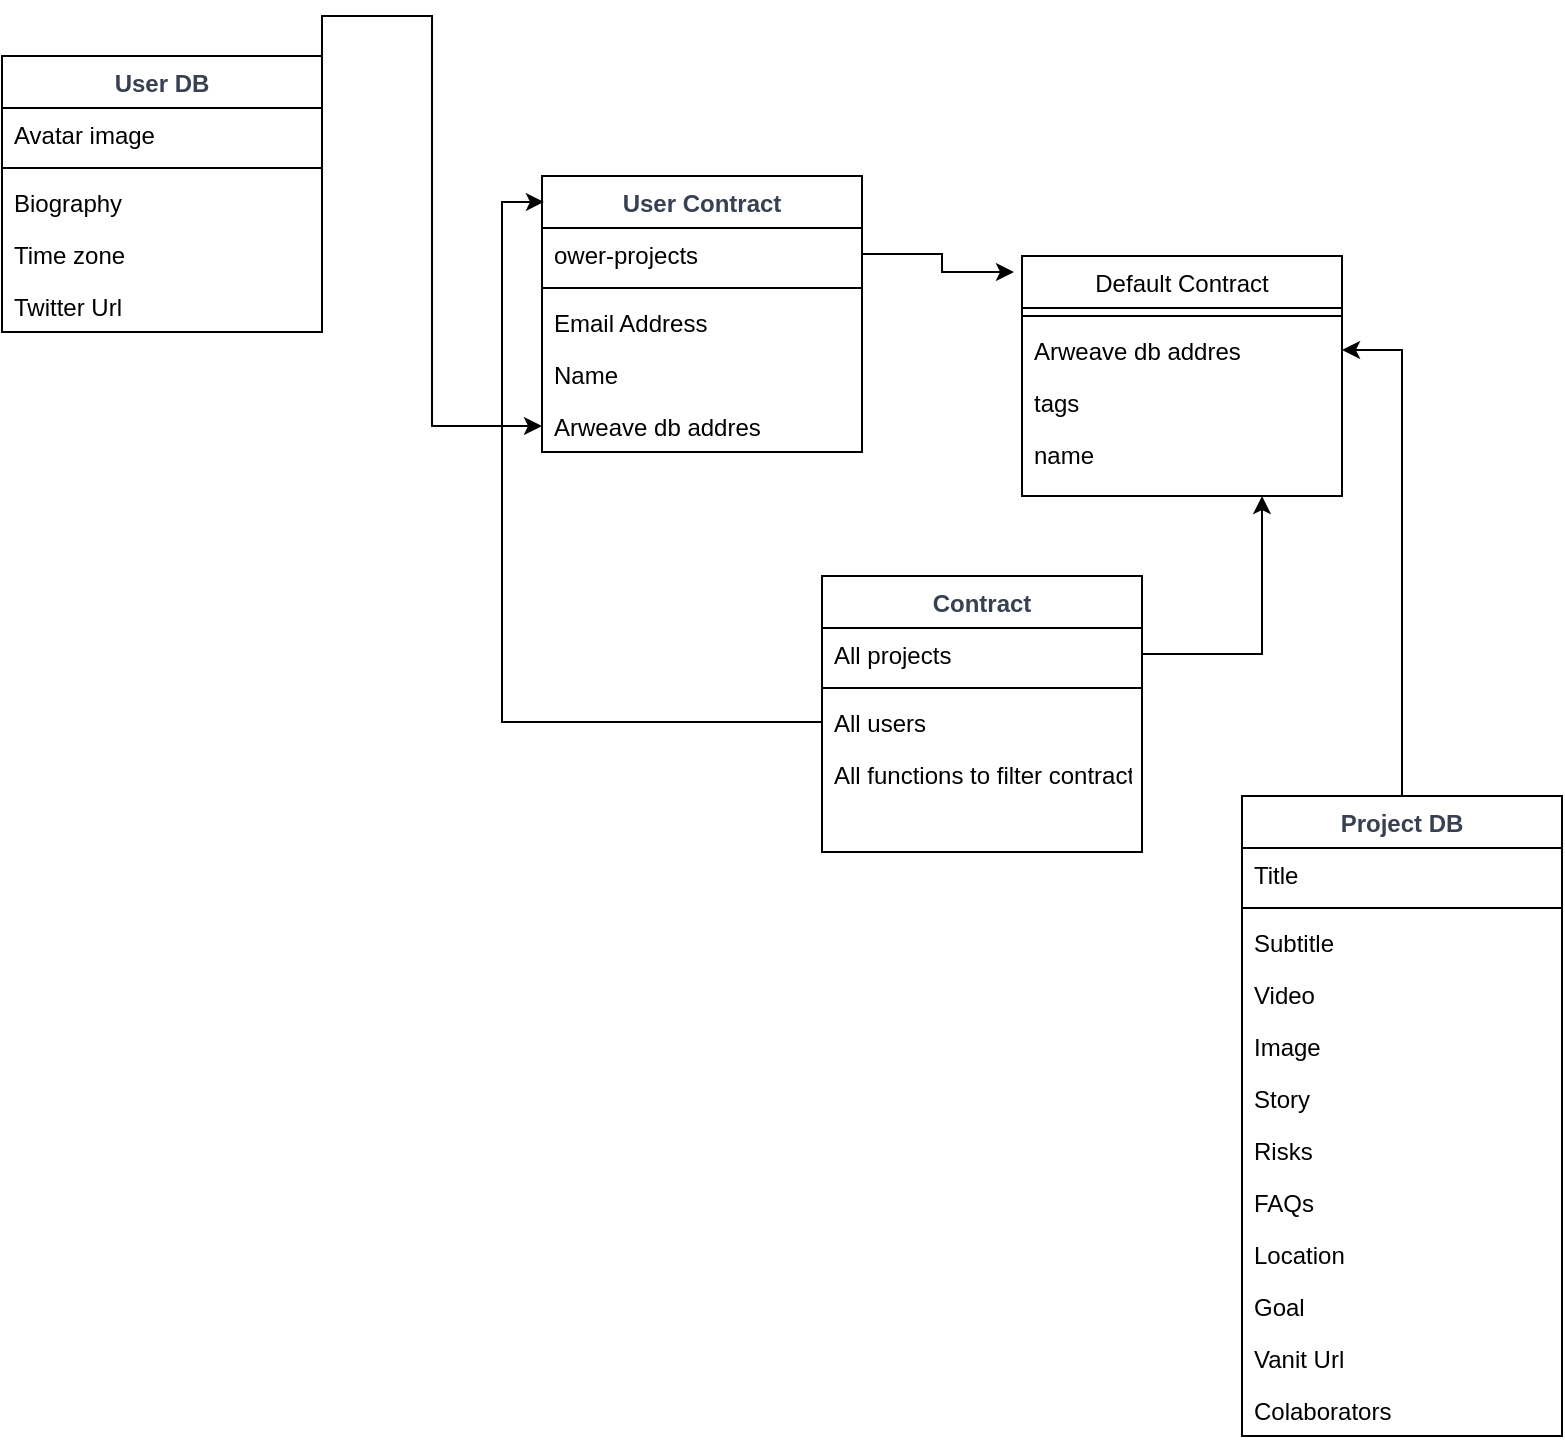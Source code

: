 <mxfile version="23.1.5" type="github">
  <diagram id="C5RBs43oDa-KdzZeNtuy" name="Page-1">
    <mxGraphModel dx="1257" dy="1849" grid="1" gridSize="10" guides="1" tooltips="1" connect="1" arrows="1" fold="1" page="1" pageScale="1" pageWidth="827" pageHeight="1169" math="0" shadow="0">
      <root>
        <mxCell id="WIyWlLk6GJQsqaUBKTNV-0" />
        <mxCell id="WIyWlLk6GJQsqaUBKTNV-1" parent="WIyWlLk6GJQsqaUBKTNV-0" />
        <mxCell id="zkfFHV4jXpPFQw0GAbJ--0" value="User Contract" style="swimlane;fontStyle=1;align=center;verticalAlign=top;childLayout=stackLayout;horizontal=1;startSize=26;horizontalStack=0;resizeParent=1;resizeLast=0;collapsible=1;marginBottom=0;rounded=0;shadow=0;strokeWidth=1;fontColor=#374151;" parent="WIyWlLk6GJQsqaUBKTNV-1" vertex="1">
          <mxGeometry x="280" y="80" width="160" height="138" as="geometry">
            <mxRectangle x="230" y="140" width="160" height="26" as="alternateBounds" />
          </mxGeometry>
        </mxCell>
        <mxCell id="zkfFHV4jXpPFQw0GAbJ--2" value="ower-projects" style="text;align=left;verticalAlign=top;spacingLeft=4;spacingRight=4;overflow=hidden;rotatable=0;points=[[0,0.5],[1,0.5]];portConstraint=eastwest;rounded=0;shadow=0;html=0;" parent="zkfFHV4jXpPFQw0GAbJ--0" vertex="1">
          <mxGeometry y="26" width="160" height="26" as="geometry" />
        </mxCell>
        <mxCell id="zkfFHV4jXpPFQw0GAbJ--4" value="" style="line;html=1;strokeWidth=1;align=left;verticalAlign=middle;spacingTop=-1;spacingLeft=3;spacingRight=3;rotatable=0;labelPosition=right;points=[];portConstraint=eastwest;" parent="zkfFHV4jXpPFQw0GAbJ--0" vertex="1">
          <mxGeometry y="52" width="160" height="8" as="geometry" />
        </mxCell>
        <mxCell id="zkfFHV4jXpPFQw0GAbJ--3" value="Email Address" style="text;align=left;verticalAlign=top;spacingLeft=4;spacingRight=4;overflow=hidden;rotatable=0;points=[[0,0.5],[1,0.5]];portConstraint=eastwest;rounded=0;shadow=0;html=0;" parent="zkfFHV4jXpPFQw0GAbJ--0" vertex="1">
          <mxGeometry y="60" width="160" height="26" as="geometry" />
        </mxCell>
        <mxCell id="zkfFHV4jXpPFQw0GAbJ--1" value="Name" style="text;align=left;verticalAlign=top;spacingLeft=4;spacingRight=4;overflow=hidden;rotatable=0;points=[[0,0.5],[1,0.5]];portConstraint=eastwest;" parent="zkfFHV4jXpPFQw0GAbJ--0" vertex="1">
          <mxGeometry y="86" width="160" height="26" as="geometry" />
        </mxCell>
        <mxCell id="7fQ83BGck2rL_W8TUaMP-4" value="Arweave db addres" style="text;align=left;verticalAlign=top;spacingLeft=4;spacingRight=4;overflow=hidden;rotatable=0;points=[[0,0.5],[1,0.5]];portConstraint=eastwest;rounded=0;shadow=0;html=0;" vertex="1" parent="zkfFHV4jXpPFQw0GAbJ--0">
          <mxGeometry y="112" width="160" height="26" as="geometry" />
        </mxCell>
        <mxCell id="zkfFHV4jXpPFQw0GAbJ--17" value="Default Contract" style="swimlane;fontStyle=0;align=center;verticalAlign=top;childLayout=stackLayout;horizontal=1;startSize=26;horizontalStack=0;resizeParent=1;resizeLast=0;collapsible=1;marginBottom=0;rounded=0;shadow=0;strokeWidth=1;" parent="WIyWlLk6GJQsqaUBKTNV-1" vertex="1">
          <mxGeometry x="520" y="120" width="160" height="120" as="geometry">
            <mxRectangle x="550" y="140" width="160" height="26" as="alternateBounds" />
          </mxGeometry>
        </mxCell>
        <mxCell id="zkfFHV4jXpPFQw0GAbJ--23" value="" style="line;html=1;strokeWidth=1;align=left;verticalAlign=middle;spacingTop=-1;spacingLeft=3;spacingRight=3;rotatable=0;labelPosition=right;points=[];portConstraint=eastwest;" parent="zkfFHV4jXpPFQw0GAbJ--17" vertex="1">
          <mxGeometry y="26" width="160" height="8" as="geometry" />
        </mxCell>
        <mxCell id="7fQ83BGck2rL_W8TUaMP-2" value="Arweave db addres" style="text;align=left;verticalAlign=top;spacingLeft=4;spacingRight=4;overflow=hidden;rotatable=0;points=[[0,0.5],[1,0.5]];portConstraint=eastwest;rounded=0;shadow=0;html=0;" vertex="1" parent="zkfFHV4jXpPFQw0GAbJ--17">
          <mxGeometry y="34" width="160" height="26" as="geometry" />
        </mxCell>
        <mxCell id="7fQ83BGck2rL_W8TUaMP-12" value="tags" style="text;align=left;verticalAlign=top;spacingLeft=4;spacingRight=4;overflow=hidden;rotatable=0;points=[[0,0.5],[1,0.5]];portConstraint=eastwest;rounded=0;shadow=0;html=0;" vertex="1" parent="zkfFHV4jXpPFQw0GAbJ--17">
          <mxGeometry y="60" width="160" height="26" as="geometry" />
        </mxCell>
        <mxCell id="7fQ83BGck2rL_W8TUaMP-13" value="name" style="text;align=left;verticalAlign=top;spacingLeft=4;spacingRight=4;overflow=hidden;rotatable=0;points=[[0,0.5],[1,0.5]];portConstraint=eastwest;rounded=0;shadow=0;html=0;" vertex="1" parent="zkfFHV4jXpPFQw0GAbJ--17">
          <mxGeometry y="86" width="160" height="26" as="geometry" />
        </mxCell>
        <mxCell id="7fQ83BGck2rL_W8TUaMP-0" style="edgeStyle=orthogonalEdgeStyle;rounded=0;orthogonalLoop=1;jettySize=auto;html=1;entryX=-0.025;entryY=0.067;entryDx=0;entryDy=0;entryPerimeter=0;" edge="1" parent="WIyWlLk6GJQsqaUBKTNV-1" source="zkfFHV4jXpPFQw0GAbJ--2" target="zkfFHV4jXpPFQw0GAbJ--17">
          <mxGeometry relative="1" as="geometry">
            <mxPoint x="520" y="150" as="targetPoint" />
          </mxGeometry>
        </mxCell>
        <mxCell id="7fQ83BGck2rL_W8TUaMP-5" value="Contract" style="swimlane;fontStyle=1;align=center;verticalAlign=top;childLayout=stackLayout;horizontal=1;startSize=26;horizontalStack=0;resizeParent=1;resizeLast=0;collapsible=1;marginBottom=0;rounded=0;shadow=0;strokeWidth=1;fontColor=#374151;" vertex="1" parent="WIyWlLk6GJQsqaUBKTNV-1">
          <mxGeometry x="420" y="280" width="160" height="138" as="geometry">
            <mxRectangle x="230" y="140" width="160" height="26" as="alternateBounds" />
          </mxGeometry>
        </mxCell>
        <mxCell id="7fQ83BGck2rL_W8TUaMP-6" value="All projects" style="text;align=left;verticalAlign=top;spacingLeft=4;spacingRight=4;overflow=hidden;rotatable=0;points=[[0,0.5],[1,0.5]];portConstraint=eastwest;rounded=0;shadow=0;html=0;" vertex="1" parent="7fQ83BGck2rL_W8TUaMP-5">
          <mxGeometry y="26" width="160" height="26" as="geometry" />
        </mxCell>
        <mxCell id="7fQ83BGck2rL_W8TUaMP-7" value="" style="line;html=1;strokeWidth=1;align=left;verticalAlign=middle;spacingTop=-1;spacingLeft=3;spacingRight=3;rotatable=0;labelPosition=right;points=[];portConstraint=eastwest;" vertex="1" parent="7fQ83BGck2rL_W8TUaMP-5">
          <mxGeometry y="52" width="160" height="8" as="geometry" />
        </mxCell>
        <mxCell id="7fQ83BGck2rL_W8TUaMP-8" value="All users" style="text;align=left;verticalAlign=top;spacingLeft=4;spacingRight=4;overflow=hidden;rotatable=0;points=[[0,0.5],[1,0.5]];portConstraint=eastwest;rounded=0;shadow=0;html=0;" vertex="1" parent="7fQ83BGck2rL_W8TUaMP-5">
          <mxGeometry y="60" width="160" height="26" as="geometry" />
        </mxCell>
        <mxCell id="7fQ83BGck2rL_W8TUaMP-10" value="All functions to filter contract" style="text;align=left;verticalAlign=top;spacingLeft=4;spacingRight=4;overflow=hidden;rotatable=0;points=[[0,0.5],[1,0.5]];portConstraint=eastwest;rounded=0;shadow=0;html=0;" vertex="1" parent="7fQ83BGck2rL_W8TUaMP-5">
          <mxGeometry y="86" width="160" height="26" as="geometry" />
        </mxCell>
        <mxCell id="7fQ83BGck2rL_W8TUaMP-11" style="edgeStyle=orthogonalEdgeStyle;rounded=0;orthogonalLoop=1;jettySize=auto;html=1;entryX=0.75;entryY=1;entryDx=0;entryDy=0;" edge="1" parent="WIyWlLk6GJQsqaUBKTNV-1" source="7fQ83BGck2rL_W8TUaMP-6" target="zkfFHV4jXpPFQw0GAbJ--17">
          <mxGeometry relative="1" as="geometry" />
        </mxCell>
        <mxCell id="7fQ83BGck2rL_W8TUaMP-15" style="edgeStyle=orthogonalEdgeStyle;rounded=0;orthogonalLoop=1;jettySize=auto;html=1;exitX=0;exitY=0.5;exitDx=0;exitDy=0;entryX=0.006;entryY=0.094;entryDx=0;entryDy=0;entryPerimeter=0;" edge="1" parent="WIyWlLk6GJQsqaUBKTNV-1" source="7fQ83BGck2rL_W8TUaMP-8" target="zkfFHV4jXpPFQw0GAbJ--0">
          <mxGeometry relative="1" as="geometry" />
        </mxCell>
        <mxCell id="7fQ83BGck2rL_W8TUaMP-29" style="edgeStyle=orthogonalEdgeStyle;rounded=0;orthogonalLoop=1;jettySize=auto;html=1;exitX=0.5;exitY=0;exitDx=0;exitDy=0;entryX=1;entryY=0.5;entryDx=0;entryDy=0;" edge="1" parent="WIyWlLk6GJQsqaUBKTNV-1" source="7fQ83BGck2rL_W8TUaMP-16" target="7fQ83BGck2rL_W8TUaMP-2">
          <mxGeometry relative="1" as="geometry" />
        </mxCell>
        <mxCell id="7fQ83BGck2rL_W8TUaMP-16" value="Project DB" style="swimlane;fontStyle=1;align=center;verticalAlign=top;childLayout=stackLayout;horizontal=1;startSize=26;horizontalStack=0;resizeParent=1;resizeLast=0;collapsible=1;marginBottom=0;rounded=0;shadow=0;strokeWidth=1;fontColor=#374151;" vertex="1" parent="WIyWlLk6GJQsqaUBKTNV-1">
          <mxGeometry x="630" y="390" width="160" height="320" as="geometry">
            <mxRectangle x="230" y="140" width="160" height="26" as="alternateBounds" />
          </mxGeometry>
        </mxCell>
        <mxCell id="7fQ83BGck2rL_W8TUaMP-17" value="Title" style="text;align=left;verticalAlign=top;spacingLeft=4;spacingRight=4;overflow=hidden;rotatable=0;points=[[0,0.5],[1,0.5]];portConstraint=eastwest;rounded=0;shadow=0;html=0;" vertex="1" parent="7fQ83BGck2rL_W8TUaMP-16">
          <mxGeometry y="26" width="160" height="26" as="geometry" />
        </mxCell>
        <mxCell id="7fQ83BGck2rL_W8TUaMP-18" value="" style="line;html=1;strokeWidth=1;align=left;verticalAlign=middle;spacingTop=-1;spacingLeft=3;spacingRight=3;rotatable=0;labelPosition=right;points=[];portConstraint=eastwest;" vertex="1" parent="7fQ83BGck2rL_W8TUaMP-16">
          <mxGeometry y="52" width="160" height="8" as="geometry" />
        </mxCell>
        <mxCell id="7fQ83BGck2rL_W8TUaMP-19" value="Subtitle" style="text;align=left;verticalAlign=top;spacingLeft=4;spacingRight=4;overflow=hidden;rotatable=0;points=[[0,0.5],[1,0.5]];portConstraint=eastwest;rounded=0;shadow=0;html=0;" vertex="1" parent="7fQ83BGck2rL_W8TUaMP-16">
          <mxGeometry y="60" width="160" height="26" as="geometry" />
        </mxCell>
        <mxCell id="7fQ83BGck2rL_W8TUaMP-20" value="Video" style="text;align=left;verticalAlign=top;spacingLeft=4;spacingRight=4;overflow=hidden;rotatable=0;points=[[0,0.5],[1,0.5]];portConstraint=eastwest;rounded=0;shadow=0;html=0;" vertex="1" parent="7fQ83BGck2rL_W8TUaMP-16">
          <mxGeometry y="86" width="160" height="26" as="geometry" />
        </mxCell>
        <mxCell id="7fQ83BGck2rL_W8TUaMP-21" value="Image" style="text;align=left;verticalAlign=top;spacingLeft=4;spacingRight=4;overflow=hidden;rotatable=0;points=[[0,0.5],[1,0.5]];portConstraint=eastwest;rounded=0;shadow=0;html=0;" vertex="1" parent="7fQ83BGck2rL_W8TUaMP-16">
          <mxGeometry y="112" width="160" height="26" as="geometry" />
        </mxCell>
        <mxCell id="7fQ83BGck2rL_W8TUaMP-22" value="Story" style="text;align=left;verticalAlign=top;spacingLeft=4;spacingRight=4;overflow=hidden;rotatable=0;points=[[0,0.5],[1,0.5]];portConstraint=eastwest;rounded=0;shadow=0;html=0;" vertex="1" parent="7fQ83BGck2rL_W8TUaMP-16">
          <mxGeometry y="138" width="160" height="26" as="geometry" />
        </mxCell>
        <mxCell id="7fQ83BGck2rL_W8TUaMP-23" value="Risks" style="text;align=left;verticalAlign=top;spacingLeft=4;spacingRight=4;overflow=hidden;rotatable=0;points=[[0,0.5],[1,0.5]];portConstraint=eastwest;rounded=0;shadow=0;html=0;" vertex="1" parent="7fQ83BGck2rL_W8TUaMP-16">
          <mxGeometry y="164" width="160" height="26" as="geometry" />
        </mxCell>
        <mxCell id="7fQ83BGck2rL_W8TUaMP-24" value="FAQs" style="text;align=left;verticalAlign=top;spacingLeft=4;spacingRight=4;overflow=hidden;rotatable=0;points=[[0,0.5],[1,0.5]];portConstraint=eastwest;rounded=0;shadow=0;html=0;" vertex="1" parent="7fQ83BGck2rL_W8TUaMP-16">
          <mxGeometry y="190" width="160" height="26" as="geometry" />
        </mxCell>
        <mxCell id="7fQ83BGck2rL_W8TUaMP-25" value="Location" style="text;align=left;verticalAlign=top;spacingLeft=4;spacingRight=4;overflow=hidden;rotatable=0;points=[[0,0.5],[1,0.5]];portConstraint=eastwest;rounded=0;shadow=0;html=0;" vertex="1" parent="7fQ83BGck2rL_W8TUaMP-16">
          <mxGeometry y="216" width="160" height="26" as="geometry" />
        </mxCell>
        <mxCell id="7fQ83BGck2rL_W8TUaMP-26" value="Goal" style="text;align=left;verticalAlign=top;spacingLeft=4;spacingRight=4;overflow=hidden;rotatable=0;points=[[0,0.5],[1,0.5]];portConstraint=eastwest;rounded=0;shadow=0;html=0;" vertex="1" parent="7fQ83BGck2rL_W8TUaMP-16">
          <mxGeometry y="242" width="160" height="26" as="geometry" />
        </mxCell>
        <mxCell id="7fQ83BGck2rL_W8TUaMP-27" value="Vanit Url" style="text;align=left;verticalAlign=top;spacingLeft=4;spacingRight=4;overflow=hidden;rotatable=0;points=[[0,0.5],[1,0.5]];portConstraint=eastwest;rounded=0;shadow=0;html=0;" vertex="1" parent="7fQ83BGck2rL_W8TUaMP-16">
          <mxGeometry y="268" width="160" height="26" as="geometry" />
        </mxCell>
        <mxCell id="7fQ83BGck2rL_W8TUaMP-28" value="Colaborators" style="text;align=left;verticalAlign=top;spacingLeft=4;spacingRight=4;overflow=hidden;rotatable=0;points=[[0,0.5],[1,0.5]];portConstraint=eastwest;rounded=0;shadow=0;html=0;" vertex="1" parent="7fQ83BGck2rL_W8TUaMP-16">
          <mxGeometry y="294" width="160" height="26" as="geometry" />
        </mxCell>
        <mxCell id="7fQ83BGck2rL_W8TUaMP-38" style="edgeStyle=orthogonalEdgeStyle;rounded=0;orthogonalLoop=1;jettySize=auto;html=1;exitX=1;exitY=0;exitDx=0;exitDy=0;entryX=0;entryY=0.5;entryDx=0;entryDy=0;" edge="1" parent="WIyWlLk6GJQsqaUBKTNV-1" source="7fQ83BGck2rL_W8TUaMP-31" target="7fQ83BGck2rL_W8TUaMP-4">
          <mxGeometry relative="1" as="geometry" />
        </mxCell>
        <mxCell id="7fQ83BGck2rL_W8TUaMP-31" value="User DB" style="swimlane;fontStyle=1;align=center;verticalAlign=top;childLayout=stackLayout;horizontal=1;startSize=26;horizontalStack=0;resizeParent=1;resizeLast=0;collapsible=1;marginBottom=0;rounded=0;shadow=0;strokeWidth=1;fontColor=#374151;" vertex="1" parent="WIyWlLk6GJQsqaUBKTNV-1">
          <mxGeometry x="10" y="20" width="160" height="138" as="geometry">
            <mxRectangle x="230" y="140" width="160" height="26" as="alternateBounds" />
          </mxGeometry>
        </mxCell>
        <mxCell id="7fQ83BGck2rL_W8TUaMP-32" value="Avatar image" style="text;align=left;verticalAlign=top;spacingLeft=4;spacingRight=4;overflow=hidden;rotatable=0;points=[[0,0.5],[1,0.5]];portConstraint=eastwest;rounded=0;shadow=0;html=0;" vertex="1" parent="7fQ83BGck2rL_W8TUaMP-31">
          <mxGeometry y="26" width="160" height="26" as="geometry" />
        </mxCell>
        <mxCell id="7fQ83BGck2rL_W8TUaMP-33" value="" style="line;html=1;strokeWidth=1;align=left;verticalAlign=middle;spacingTop=-1;spacingLeft=3;spacingRight=3;rotatable=0;labelPosition=right;points=[];portConstraint=eastwest;" vertex="1" parent="7fQ83BGck2rL_W8TUaMP-31">
          <mxGeometry y="52" width="160" height="8" as="geometry" />
        </mxCell>
        <mxCell id="7fQ83BGck2rL_W8TUaMP-34" value="Biography" style="text;align=left;verticalAlign=top;spacingLeft=4;spacingRight=4;overflow=hidden;rotatable=0;points=[[0,0.5],[1,0.5]];portConstraint=eastwest;rounded=0;shadow=0;html=0;" vertex="1" parent="7fQ83BGck2rL_W8TUaMP-31">
          <mxGeometry y="60" width="160" height="26" as="geometry" />
        </mxCell>
        <mxCell id="7fQ83BGck2rL_W8TUaMP-35" value="Time zone" style="text;align=left;verticalAlign=top;spacingLeft=4;spacingRight=4;overflow=hidden;rotatable=0;points=[[0,0.5],[1,0.5]];portConstraint=eastwest;" vertex="1" parent="7fQ83BGck2rL_W8TUaMP-31">
          <mxGeometry y="86" width="160" height="26" as="geometry" />
        </mxCell>
        <mxCell id="7fQ83BGck2rL_W8TUaMP-37" value="Twitter Url" style="text;align=left;verticalAlign=top;spacingLeft=4;spacingRight=4;overflow=hidden;rotatable=0;points=[[0,0.5],[1,0.5]];portConstraint=eastwest;" vertex="1" parent="7fQ83BGck2rL_W8TUaMP-31">
          <mxGeometry y="112" width="160" height="26" as="geometry" />
        </mxCell>
      </root>
    </mxGraphModel>
  </diagram>
</mxfile>

